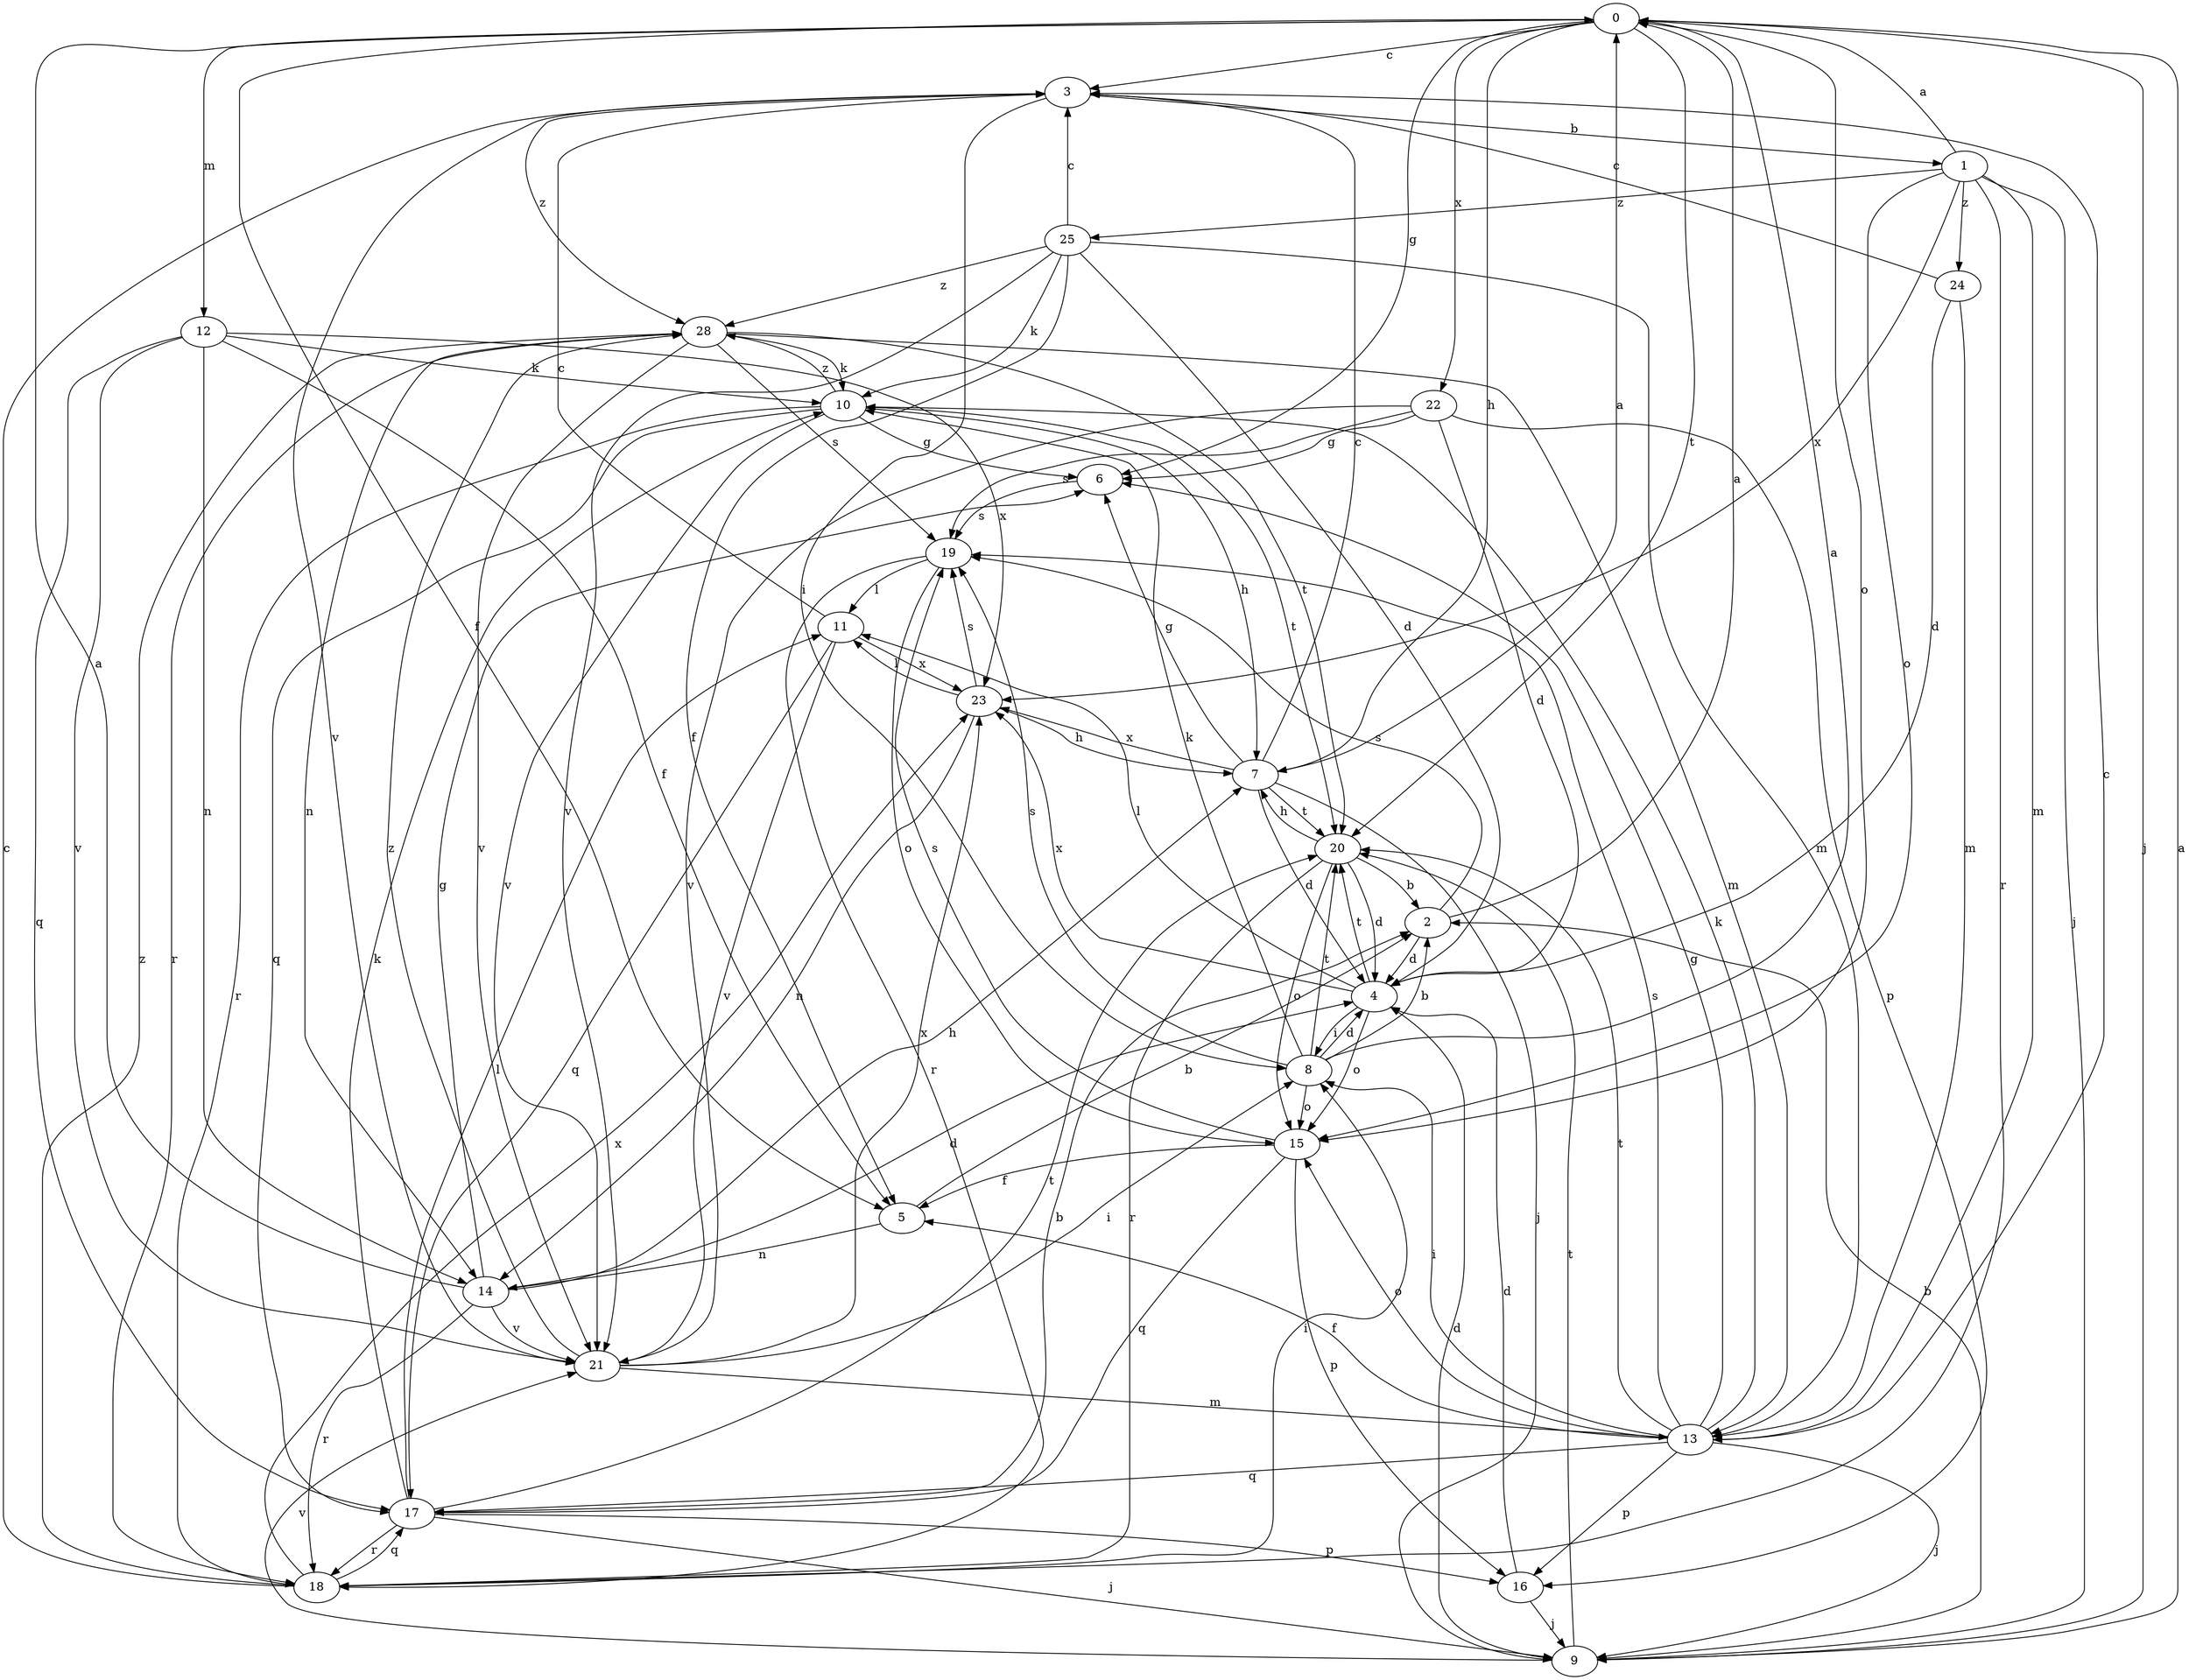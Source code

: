 strict digraph  {
0;
1;
2;
3;
4;
5;
6;
7;
8;
9;
10;
11;
12;
13;
14;
15;
16;
17;
18;
19;
20;
21;
22;
23;
24;
25;
28;
0 -> 3  [label=c];
0 -> 5  [label=f];
0 -> 6  [label=g];
0 -> 7  [label=h];
0 -> 9  [label=j];
0 -> 12  [label=m];
0 -> 15  [label=o];
0 -> 20  [label=t];
0 -> 22  [label=x];
1 -> 0  [label=a];
1 -> 9  [label=j];
1 -> 13  [label=m];
1 -> 15  [label=o];
1 -> 18  [label=r];
1 -> 23  [label=x];
1 -> 24  [label=z];
1 -> 25  [label=z];
2 -> 0  [label=a];
2 -> 4  [label=d];
2 -> 19  [label=s];
3 -> 1  [label=b];
3 -> 8  [label=i];
3 -> 21  [label=v];
3 -> 28  [label=z];
4 -> 8  [label=i];
4 -> 11  [label=l];
4 -> 15  [label=o];
4 -> 20  [label=t];
4 -> 23  [label=x];
5 -> 2  [label=b];
5 -> 14  [label=n];
6 -> 19  [label=s];
7 -> 0  [label=a];
7 -> 3  [label=c];
7 -> 4  [label=d];
7 -> 6  [label=g];
7 -> 9  [label=j];
7 -> 20  [label=t];
7 -> 23  [label=x];
8 -> 0  [label=a];
8 -> 2  [label=b];
8 -> 4  [label=d];
8 -> 10  [label=k];
8 -> 15  [label=o];
8 -> 19  [label=s];
8 -> 20  [label=t];
9 -> 0  [label=a];
9 -> 2  [label=b];
9 -> 4  [label=d];
9 -> 20  [label=t];
9 -> 21  [label=v];
10 -> 6  [label=g];
10 -> 7  [label=h];
10 -> 17  [label=q];
10 -> 18  [label=r];
10 -> 20  [label=t];
10 -> 21  [label=v];
10 -> 28  [label=z];
11 -> 3  [label=c];
11 -> 17  [label=q];
11 -> 21  [label=v];
11 -> 23  [label=x];
12 -> 5  [label=f];
12 -> 10  [label=k];
12 -> 14  [label=n];
12 -> 17  [label=q];
12 -> 21  [label=v];
12 -> 23  [label=x];
13 -> 3  [label=c];
13 -> 5  [label=f];
13 -> 6  [label=g];
13 -> 8  [label=i];
13 -> 9  [label=j];
13 -> 10  [label=k];
13 -> 15  [label=o];
13 -> 16  [label=p];
13 -> 17  [label=q];
13 -> 19  [label=s];
13 -> 20  [label=t];
14 -> 0  [label=a];
14 -> 4  [label=d];
14 -> 6  [label=g];
14 -> 7  [label=h];
14 -> 18  [label=r];
14 -> 21  [label=v];
15 -> 5  [label=f];
15 -> 16  [label=p];
15 -> 17  [label=q];
15 -> 19  [label=s];
16 -> 4  [label=d];
16 -> 9  [label=j];
17 -> 2  [label=b];
17 -> 9  [label=j];
17 -> 10  [label=k];
17 -> 11  [label=l];
17 -> 16  [label=p];
17 -> 18  [label=r];
17 -> 20  [label=t];
18 -> 3  [label=c];
18 -> 8  [label=i];
18 -> 17  [label=q];
18 -> 23  [label=x];
18 -> 28  [label=z];
19 -> 11  [label=l];
19 -> 15  [label=o];
19 -> 18  [label=r];
20 -> 2  [label=b];
20 -> 4  [label=d];
20 -> 7  [label=h];
20 -> 15  [label=o];
20 -> 18  [label=r];
21 -> 8  [label=i];
21 -> 13  [label=m];
21 -> 23  [label=x];
21 -> 28  [label=z];
22 -> 4  [label=d];
22 -> 6  [label=g];
22 -> 16  [label=p];
22 -> 19  [label=s];
22 -> 21  [label=v];
23 -> 7  [label=h];
23 -> 11  [label=l];
23 -> 14  [label=n];
23 -> 19  [label=s];
24 -> 3  [label=c];
24 -> 4  [label=d];
24 -> 13  [label=m];
25 -> 3  [label=c];
25 -> 4  [label=d];
25 -> 5  [label=f];
25 -> 10  [label=k];
25 -> 13  [label=m];
25 -> 21  [label=v];
25 -> 28  [label=z];
28 -> 10  [label=k];
28 -> 13  [label=m];
28 -> 14  [label=n];
28 -> 18  [label=r];
28 -> 19  [label=s];
28 -> 20  [label=t];
28 -> 21  [label=v];
}

